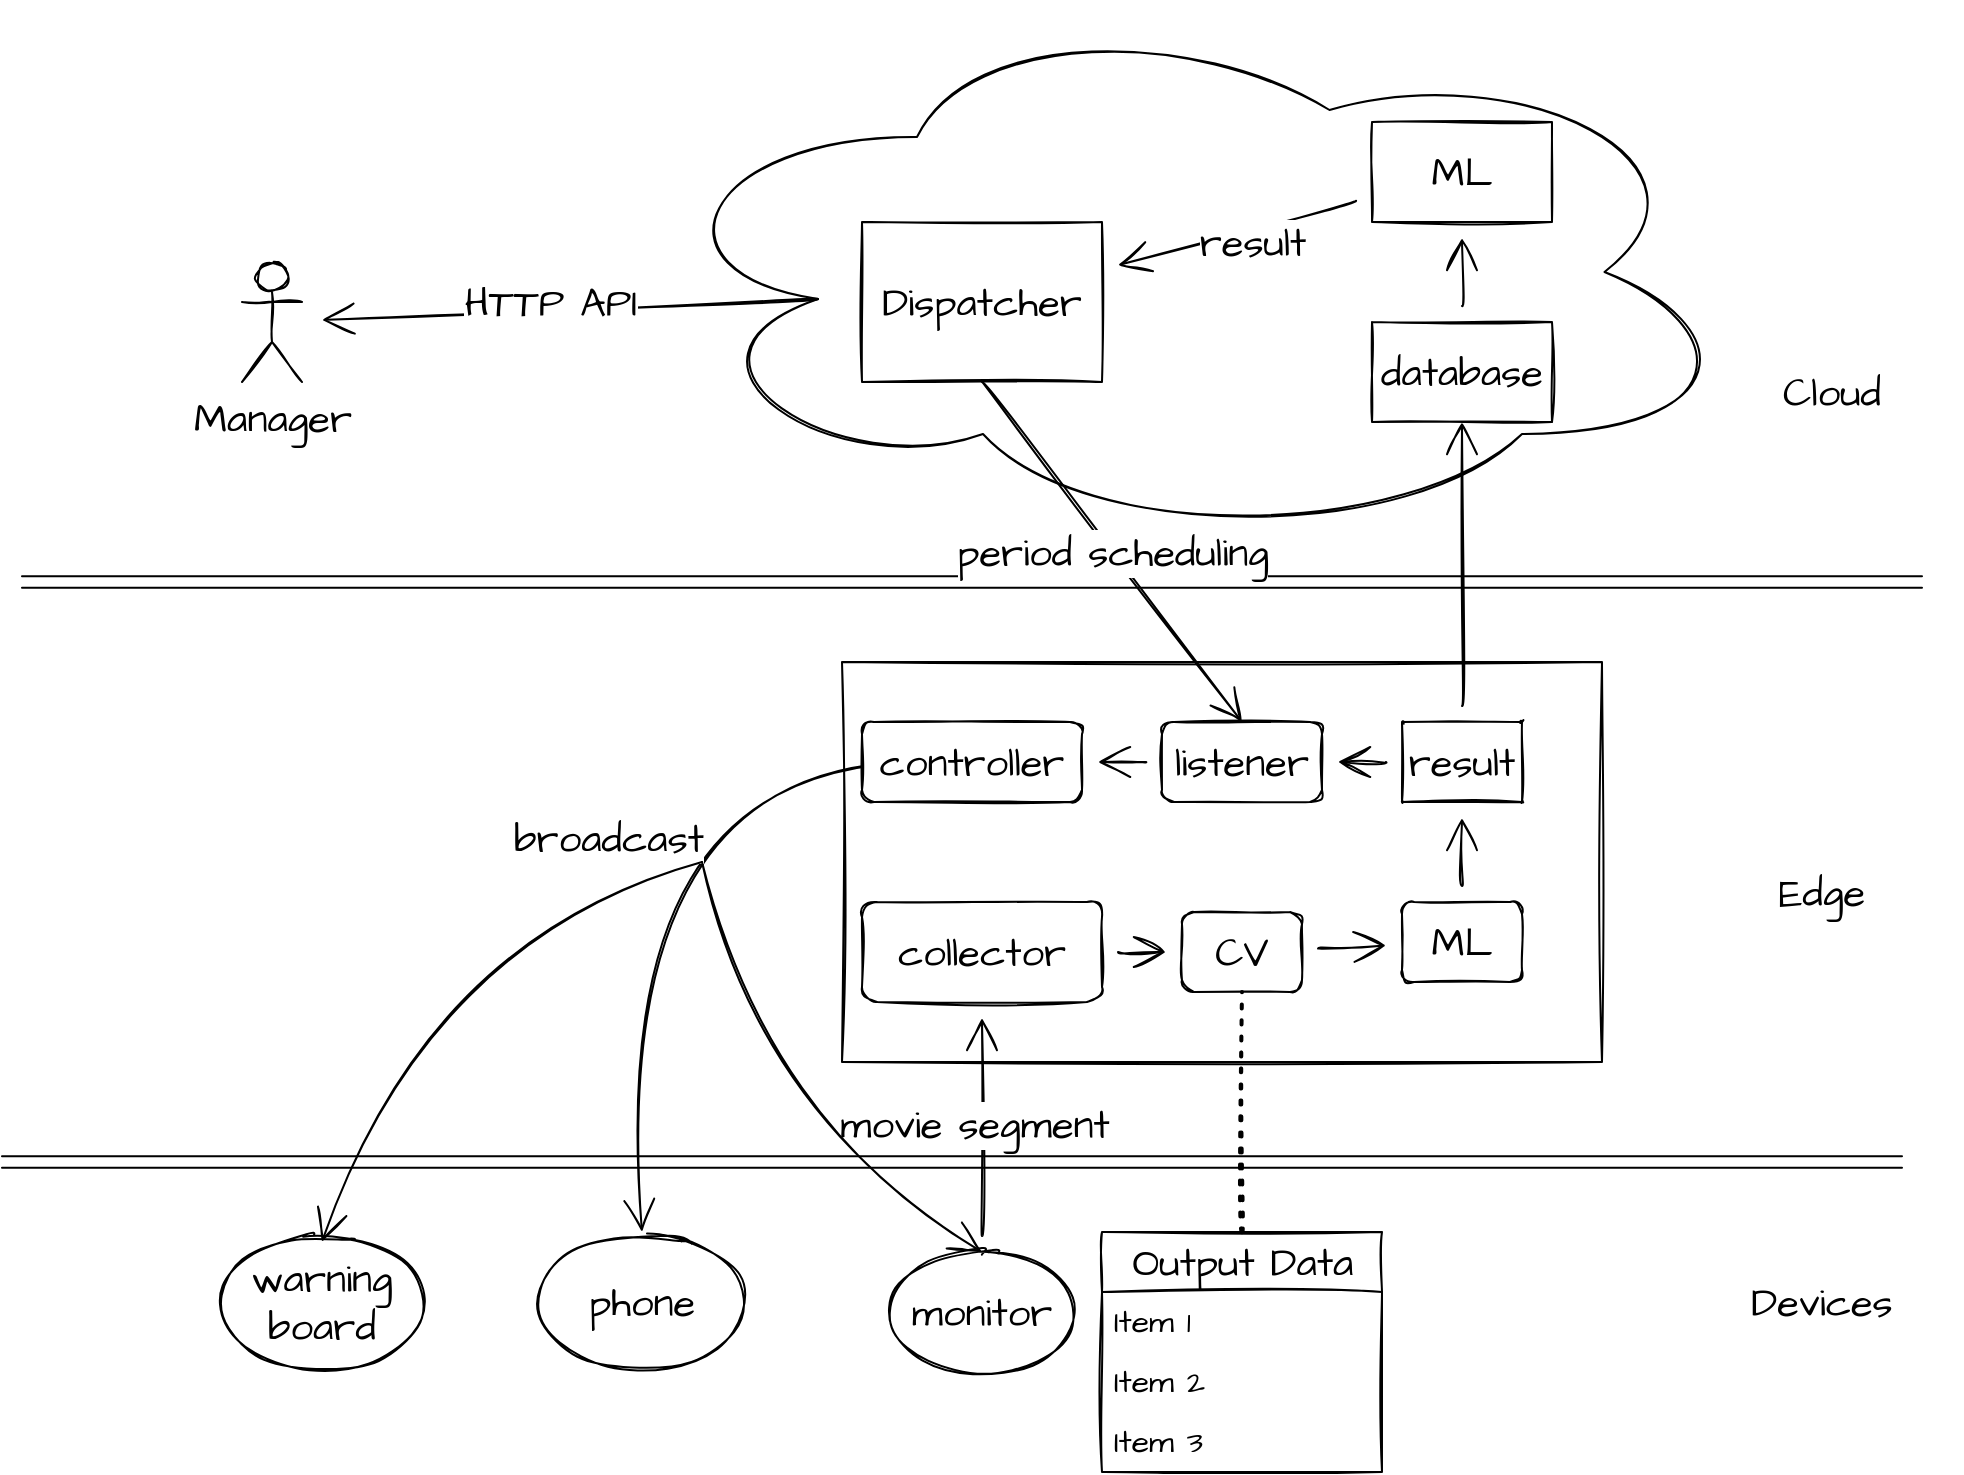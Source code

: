 <mxfile version="15.6.8" type="github"><diagram id="4Wp_V9x-LDcFy_ZphCWX" name="Page-1"><mxGraphModel dx="1159" dy="1493" grid="1" gridSize="10" guides="1" tooltips="1" connect="1" arrows="1" fold="1" page="0" pageScale="1" pageWidth="827" pageHeight="1169" math="0" shadow="0"><root><mxCell id="0"/><mxCell id="1" parent="0"/><mxCell id="lIsVyp_Cw8771Y1jStIc-36" value="" style="ellipse;shape=cloud;whiteSpace=wrap;html=1;sketch=1;hachureGap=4;pointerEvents=0;fontFamily=Architects Daughter;fontSource=https%3A%2F%2Ffonts.googleapis.com%2Fcss%3Ffamily%3DArchitects%2BDaughter;fontSize=20;" parent="1" vertex="1"><mxGeometry x="-250" y="-620" width="550" height="270" as="geometry"/></mxCell><mxCell id="lIsVyp_Cw8771Y1jStIc-1" value="" style="rounded=0;whiteSpace=wrap;html=1;sketch=1;hachureGap=4;pointerEvents=0;fontFamily=Architects Daughter;fontSource=https%3A%2F%2Ffonts.googleapis.com%2Fcss%3Ffamily%3DArchitects%2BDaughter;fontSize=20;" parent="1" vertex="1"><mxGeometry x="-150" y="-290" width="380" height="200" as="geometry"/></mxCell><mxCell id="lIsVyp_Cw8771Y1jStIc-58" value="" style="edgeStyle=none;curved=1;rounded=0;sketch=1;hachureGap=4;orthogonalLoop=1;jettySize=auto;html=1;fontFamily=Architects Daughter;fontSource=https%3A%2F%2Ffonts.googleapis.com%2Fcss%3Ffamily%3DArchitects%2BDaughter;fontSize=20;endArrow=open;startSize=14;endSize=14;sourcePerimeterSpacing=8;targetPerimeterSpacing=8;" parent="1" source="lIsVyp_Cw8771Y1jStIc-4" target="lIsVyp_Cw8771Y1jStIc-57" edge="1"><mxGeometry relative="1" as="geometry"/></mxCell><mxCell id="lIsVyp_Cw8771Y1jStIc-4" value="listener" style="rounded=1;whiteSpace=wrap;html=1;sketch=1;hachureGap=4;pointerEvents=0;fontFamily=Architects Daughter;fontSource=https%3A%2F%2Ffonts.googleapis.com%2Fcss%3Ffamily%3DArchitects%2BDaughter;fontSize=20;" parent="1" vertex="1"><mxGeometry x="10" y="-260" width="80" height="40" as="geometry"/></mxCell><mxCell id="lIsVyp_Cw8771Y1jStIc-7" value="" style="edgeStyle=none;curved=1;rounded=0;sketch=1;hachureGap=4;orthogonalLoop=1;jettySize=auto;html=1;fontFamily=Architects Daughter;fontSource=https%3A%2F%2Ffonts.googleapis.com%2Fcss%3Ffamily%3DArchitects%2BDaughter;fontSize=16;endArrow=open;startSize=14;endSize=14;sourcePerimeterSpacing=8;targetPerimeterSpacing=8;" parent="1" source="lIsVyp_Cw8771Y1jStIc-5" target="lIsVyp_Cw8771Y1jStIc-6" edge="1"><mxGeometry relative="1" as="geometry"/></mxCell><mxCell id="lIsVyp_Cw8771Y1jStIc-5" value="collector" style="rounded=1;whiteSpace=wrap;html=1;sketch=1;hachureGap=4;pointerEvents=0;fontFamily=Architects Daughter;fontSource=https%3A%2F%2Ffonts.googleapis.com%2Fcss%3Ffamily%3DArchitects%2BDaughter;fontSize=20;" parent="1" vertex="1"><mxGeometry x="-140" y="-170" width="120" height="50" as="geometry"/></mxCell><mxCell id="lIsVyp_Cw8771Y1jStIc-9" value="" style="edgeStyle=none;curved=1;rounded=0;sketch=1;hachureGap=4;orthogonalLoop=1;jettySize=auto;html=1;fontFamily=Architects Daughter;fontSource=https%3A%2F%2Ffonts.googleapis.com%2Fcss%3Ffamily%3DArchitects%2BDaughter;fontSize=16;endArrow=open;startSize=14;endSize=14;sourcePerimeterSpacing=8;targetPerimeterSpacing=8;" parent="1" source="lIsVyp_Cw8771Y1jStIc-6" target="lIsVyp_Cw8771Y1jStIc-8" edge="1"><mxGeometry relative="1" as="geometry"/></mxCell><mxCell id="lIsVyp_Cw8771Y1jStIc-6" value="CV" style="rounded=1;whiteSpace=wrap;html=1;sketch=1;hachureGap=4;pointerEvents=0;fontFamily=Architects Daughter;fontSource=https%3A%2F%2Ffonts.googleapis.com%2Fcss%3Ffamily%3DArchitects%2BDaughter;fontSize=20;" parent="1" vertex="1"><mxGeometry x="20" y="-165" width="60" height="40" as="geometry"/></mxCell><mxCell id="lIsVyp_Cw8771Y1jStIc-11" value="" style="edgeStyle=none;curved=1;rounded=0;sketch=1;hachureGap=4;orthogonalLoop=1;jettySize=auto;html=1;fontFamily=Architects Daughter;fontSource=https%3A%2F%2Ffonts.googleapis.com%2Fcss%3Ffamily%3DArchitects%2BDaughter;fontSize=16;endArrow=open;startSize=14;endSize=14;sourcePerimeterSpacing=8;targetPerimeterSpacing=8;" parent="1" source="lIsVyp_Cw8771Y1jStIc-8" target="lIsVyp_Cw8771Y1jStIc-10" edge="1"><mxGeometry relative="1" as="geometry"/></mxCell><mxCell id="lIsVyp_Cw8771Y1jStIc-8" value="ML" style="rounded=1;whiteSpace=wrap;html=1;sketch=1;hachureGap=4;pointerEvents=0;fontFamily=Architects Daughter;fontSource=https%3A%2F%2Ffonts.googleapis.com%2Fcss%3Ffamily%3DArchitects%2BDaughter;fontSize=20;" parent="1" vertex="1"><mxGeometry x="130" y="-170" width="60" height="40" as="geometry"/></mxCell><mxCell id="lIsVyp_Cw8771Y1jStIc-39" value="" style="edgeStyle=none;curved=1;rounded=0;sketch=1;hachureGap=4;orthogonalLoop=1;jettySize=auto;html=1;fontFamily=Architects Daughter;fontSource=https%3A%2F%2Ffonts.googleapis.com%2Fcss%3Ffamily%3DArchitects%2BDaughter;fontSize=20;endArrow=open;startSize=14;endSize=14;sourcePerimeterSpacing=8;targetPerimeterSpacing=8;entryX=0.5;entryY=1;entryDx=0;entryDy=0;" parent="1" source="lIsVyp_Cw8771Y1jStIc-10" target="lIsVyp_Cw8771Y1jStIc-37" edge="1"><mxGeometry relative="1" as="geometry"/></mxCell><mxCell id="lIsVyp_Cw8771Y1jStIc-59" value="" style="edgeStyle=none;curved=1;rounded=0;sketch=1;hachureGap=4;orthogonalLoop=1;jettySize=auto;html=1;fontFamily=Architects Daughter;fontSource=https%3A%2F%2Ffonts.googleapis.com%2Fcss%3Ffamily%3DArchitects%2BDaughter;fontSize=20;endArrow=open;startSize=14;endSize=14;sourcePerimeterSpacing=8;targetPerimeterSpacing=8;" parent="1" source="lIsVyp_Cw8771Y1jStIc-10" target="lIsVyp_Cw8771Y1jStIc-4" edge="1"><mxGeometry relative="1" as="geometry"/></mxCell><mxCell id="lIsVyp_Cw8771Y1jStIc-10" value="result" style="rounded=1;whiteSpace=wrap;html=1;sketch=1;hachureGap=4;pointerEvents=0;fontFamily=Architects Daughter;fontSource=https%3A%2F%2Ffonts.googleapis.com%2Fcss%3Ffamily%3DArchitects%2BDaughter;fontSize=20;arcSize=0;" parent="1" vertex="1"><mxGeometry x="130" y="-260" width="60" height="40" as="geometry"/></mxCell><mxCell id="lIsVyp_Cw8771Y1jStIc-14" value="" style="edgeStyle=none;curved=1;rounded=0;sketch=1;hachureGap=4;orthogonalLoop=1;jettySize=auto;html=1;fontFamily=Architects Daughter;fontSource=https%3A%2F%2Ffonts.googleapis.com%2Fcss%3Ffamily%3DArchitects%2BDaughter;fontSize=20;endArrow=open;startSize=14;endSize=14;sourcePerimeterSpacing=8;targetPerimeterSpacing=8;" parent="1" source="lIsVyp_Cw8771Y1jStIc-13" target="lIsVyp_Cw8771Y1jStIc-5" edge="1"><mxGeometry relative="1" as="geometry"/></mxCell><mxCell id="lIsVyp_Cw8771Y1jStIc-15" value="movie segment" style="edgeLabel;html=1;align=center;verticalAlign=middle;resizable=0;points=[];fontSize=20;fontFamily=Architects Daughter;" parent="lIsVyp_Cw8771Y1jStIc-14" vertex="1" connectable="0"><mxGeometry x="0.031" y="4" relative="1" as="geometry"><mxPoint as="offset"/></mxGeometry></mxCell><mxCell id="lIsVyp_Cw8771Y1jStIc-13" value="monitor" style="ellipse;whiteSpace=wrap;html=1;sketch=1;hachureGap=4;pointerEvents=0;fontFamily=Architects Daughter;fontSource=https%3A%2F%2Ffonts.googleapis.com%2Fcss%3Ffamily%3DArchitects%2BDaughter;fontSize=20;" parent="1" vertex="1"><mxGeometry x="-125" y="5" width="90" height="60" as="geometry"/></mxCell><mxCell id="lIsVyp_Cw8771Y1jStIc-17" value="phone" style="ellipse;whiteSpace=wrap;html=1;sketch=1;hachureGap=4;pointerEvents=0;fontFamily=Architects Daughter;fontSource=https://fonts.googleapis.com/css?family=Architects+Daughter;fontSize=20;" parent="1" vertex="1"><mxGeometry x="-300" y="-5" width="100" height="70" as="geometry"/></mxCell><mxCell id="lIsVyp_Cw8771Y1jStIc-19" value="broadcast" style="edgeStyle=none;orthogonalLoop=1;jettySize=auto;html=1;rounded=0;sketch=1;hachureGap=4;fontFamily=Architects Daughter;fontSource=https%3A%2F%2Ffonts.googleapis.com%2Fcss%3Ffamily%3DArchitects%2BDaughter;fontSize=20;endArrow=open;startSize=14;endSize=14;sourcePerimeterSpacing=8;targetPerimeterSpacing=8;curved=1;entryX=0.5;entryY=0;entryDx=0;entryDy=0;" parent="1" target="lIsVyp_Cw8771Y1jStIc-17" edge="1"><mxGeometry width="120" relative="1" as="geometry"><mxPoint x="-110" y="-240" as="sourcePoint"/><mxPoint x="-240" y="-30" as="targetPoint"/><Array as="points"><mxPoint x="-270" y="-240"/></Array></mxGeometry></mxCell><mxCell id="lIsVyp_Cw8771Y1jStIc-20" value="warning board" style="ellipse;whiteSpace=wrap;html=1;sketch=1;hachureGap=4;pointerEvents=0;fontFamily=Architects Daughter;fontSource=https://fonts.googleapis.com/css?family=Architects+Daughter;fontSize=20;" parent="1" vertex="1"><mxGeometry x="-460" y="-5" width="100" height="70" as="geometry"/></mxCell><mxCell id="lIsVyp_Cw8771Y1jStIc-21" value="" style="edgeStyle=none;orthogonalLoop=1;jettySize=auto;html=1;rounded=0;sketch=1;hachureGap=4;fontFamily=Architects Daughter;fontSource=https%3A%2F%2Ffonts.googleapis.com%2Fcss%3Ffamily%3DArchitects%2BDaughter;fontSize=20;endArrow=open;startSize=14;endSize=14;sourcePerimeterSpacing=8;targetPerimeterSpacing=8;curved=1;entryX=0.5;entryY=0.071;entryDx=0;entryDy=0;entryPerimeter=0;" parent="1" target="lIsVyp_Cw8771Y1jStIc-20" edge="1"><mxGeometry width="120" relative="1" as="geometry"><mxPoint x="-220" y="-190" as="sourcePoint"/><mxPoint x="-420" y="-10" as="targetPoint"/><Array as="points"><mxPoint x="-360" y="-150"/></Array></mxGeometry></mxCell><mxCell id="lIsVyp_Cw8771Y1jStIc-22" value="" style="shape=link;html=1;rounded=0;sketch=1;hachureGap=4;fontFamily=Architects Daughter;fontSource=https%3A%2F%2Ffonts.googleapis.com%2Fcss%3Ffamily%3DArchitects%2BDaughter;fontSize=20;endArrow=open;startSize=14;endSize=14;sourcePerimeterSpacing=8;targetPerimeterSpacing=8;curved=1;width=-5.714;" parent="1" edge="1"><mxGeometry width="100" relative="1" as="geometry"><mxPoint x="-570" y="-40" as="sourcePoint"/><mxPoint x="380" y="-40" as="targetPoint"/></mxGeometry></mxCell><mxCell id="lIsVyp_Cw8771Y1jStIc-24" value="Devices" style="text;strokeColor=none;fillColor=none;html=1;align=center;verticalAlign=middle;whiteSpace=wrap;rounded=0;sketch=1;hachureGap=4;pointerEvents=0;fontFamily=Architects Daughter;fontSource=https%3A%2F%2Ffonts.googleapis.com%2Fcss%3Ffamily%3DArchitects%2BDaughter;fontSize=20;" parent="1" vertex="1"><mxGeometry x="275" y="-35" width="130" height="130" as="geometry"/></mxCell><mxCell id="lIsVyp_Cw8771Y1jStIc-30" value="Edge" style="text;strokeColor=none;fillColor=none;html=1;align=center;verticalAlign=middle;whiteSpace=wrap;rounded=0;sketch=1;hachureGap=4;pointerEvents=0;fontFamily=Architects Daughter;fontSource=https://fonts.googleapis.com/css?family=Architects+Daughter;fontSize=20;" parent="1" vertex="1"><mxGeometry x="275" y="-240" width="130" height="130" as="geometry"/></mxCell><mxCell id="lIsVyp_Cw8771Y1jStIc-34" value="" style="shape=link;html=1;rounded=0;sketch=1;hachureGap=4;fontFamily=Architects Daughter;fontSource=https://fonts.googleapis.com/css?family=Architects+Daughter;fontSize=20;endArrow=open;startSize=14;endSize=14;sourcePerimeterSpacing=8;targetPerimeterSpacing=8;curved=1;width=-5.714;" parent="1" edge="1"><mxGeometry width="100" relative="1" as="geometry"><mxPoint x="-560" y="-330" as="sourcePoint"/><mxPoint x="390.0" y="-330" as="targetPoint"/></mxGeometry></mxCell><mxCell id="lIsVyp_Cw8771Y1jStIc-35" value="Cloud" style="text;strokeColor=none;fillColor=none;html=1;align=center;verticalAlign=middle;whiteSpace=wrap;rounded=0;sketch=1;hachureGap=4;pointerEvents=0;fontFamily=Architects Daughter;fontSource=https://fonts.googleapis.com/css?family=Architects+Daughter;fontSize=20;" parent="1" vertex="1"><mxGeometry x="280" y="-490" width="130" height="130" as="geometry"/></mxCell><mxCell id="lIsVyp_Cw8771Y1jStIc-42" value="" style="edgeStyle=none;curved=1;rounded=0;sketch=1;hachureGap=4;orthogonalLoop=1;jettySize=auto;html=1;fontFamily=Architects Daughter;fontSource=https%3A%2F%2Ffonts.googleapis.com%2Fcss%3Ffamily%3DArchitects%2BDaughter;fontSize=20;endArrow=open;startSize=14;endSize=14;sourcePerimeterSpacing=8;targetPerimeterSpacing=8;" parent="1" source="lIsVyp_Cw8771Y1jStIc-37" target="lIsVyp_Cw8771Y1jStIc-41" edge="1"><mxGeometry relative="1" as="geometry"/></mxCell><mxCell id="lIsVyp_Cw8771Y1jStIc-37" value="database" style="rounded=0;whiteSpace=wrap;html=1;sketch=1;hachureGap=4;pointerEvents=0;fontFamily=Architects Daughter;fontSource=https%3A%2F%2Ffonts.googleapis.com%2Fcss%3Ffamily%3DArchitects%2BDaughter;fontSize=20;" parent="1" vertex="1"><mxGeometry x="115" y="-460" width="90" height="50" as="geometry"/></mxCell><mxCell id="lIsVyp_Cw8771Y1jStIc-46" value="" style="edgeStyle=none;curved=1;rounded=0;sketch=1;hachureGap=4;orthogonalLoop=1;jettySize=auto;html=1;fontFamily=Architects Daughter;fontSource=https%3A%2F%2Ffonts.googleapis.com%2Fcss%3Ffamily%3DArchitects%2BDaughter;fontSize=20;endArrow=open;startSize=14;endSize=14;sourcePerimeterSpacing=8;targetPerimeterSpacing=8;" parent="1" source="lIsVyp_Cw8771Y1jStIc-41" target="lIsVyp_Cw8771Y1jStIc-43" edge="1"><mxGeometry relative="1" as="geometry"/></mxCell><mxCell id="lIsVyp_Cw8771Y1jStIc-47" value="result" style="edgeLabel;html=1;align=center;verticalAlign=middle;resizable=0;points=[];fontSize=20;fontFamily=Architects Daughter;" parent="lIsVyp_Cw8771Y1jStIc-46" vertex="1" connectable="0"><mxGeometry x="-0.09" y="6" relative="1" as="geometry"><mxPoint as="offset"/></mxGeometry></mxCell><mxCell id="lIsVyp_Cw8771Y1jStIc-41" value="ML" style="rounded=0;whiteSpace=wrap;html=1;sketch=1;hachureGap=4;pointerEvents=0;fontFamily=Architects Daughter;fontSource=https%3A%2F%2Ffonts.googleapis.com%2Fcss%3Ffamily%3DArchitects%2BDaughter;fontSize=20;" parent="1" vertex="1"><mxGeometry x="115" y="-560" width="90" height="50" as="geometry"/></mxCell><mxCell id="lIsVyp_Cw8771Y1jStIc-43" value="Dispatcher" style="rounded=0;whiteSpace=wrap;html=1;sketch=1;hachureGap=4;pointerEvents=0;fontFamily=Architects Daughter;fontSource=https://fonts.googleapis.com/css?family=Architects+Daughter;fontSize=20;" parent="1" vertex="1"><mxGeometry x="-140" y="-510" width="120" height="80" as="geometry"/></mxCell><mxCell id="lIsVyp_Cw8771Y1jStIc-45" value="Manager" style="shape=umlActor;verticalLabelPosition=bottom;verticalAlign=top;html=1;outlineConnect=0;sketch=1;hachureGap=4;pointerEvents=0;fontFamily=Architects Daughter;fontSource=https%3A%2F%2Ffonts.googleapis.com%2Fcss%3Ffamily%3DArchitects%2BDaughter;fontSize=20;" parent="1" vertex="1"><mxGeometry x="-450" y="-490" width="30" height="60" as="geometry"/></mxCell><mxCell id="lIsVyp_Cw8771Y1jStIc-49" value="period scheduling" style="edgeStyle=none;orthogonalLoop=1;jettySize=auto;html=1;rounded=0;sketch=1;hachureGap=4;fontFamily=Architects Daughter;fontSource=https%3A%2F%2Ffonts.googleapis.com%2Fcss%3Ffamily%3DArchitects%2BDaughter;fontSize=20;endArrow=open;startSize=14;endSize=14;sourcePerimeterSpacing=8;targetPerimeterSpacing=8;curved=1;exitX=0.5;exitY=1;exitDx=0;exitDy=0;entryX=0.5;entryY=0;entryDx=0;entryDy=0;" parent="1" source="lIsVyp_Cw8771Y1jStIc-43" target="lIsVyp_Cw8771Y1jStIc-4" edge="1"><mxGeometry width="120" relative="1" as="geometry"><mxPoint x="-170" y="-330" as="sourcePoint"/><mxPoint x="-50" y="-330" as="targetPoint"/><Array as="points"/></mxGeometry></mxCell><mxCell id="lIsVyp_Cw8771Y1jStIc-52" value="" style="edgeStyle=none;orthogonalLoop=1;jettySize=auto;html=1;rounded=0;sketch=1;hachureGap=4;fontFamily=Architects Daughter;fontSource=https%3A%2F%2Ffonts.googleapis.com%2Fcss%3Ffamily%3DArchitects%2BDaughter;fontSize=20;endArrow=open;startSize=14;endSize=14;sourcePerimeterSpacing=8;targetPerimeterSpacing=8;curved=1;exitX=0.16;exitY=0.55;exitDx=0;exitDy=0;exitPerimeter=0;" parent="1" source="lIsVyp_Cw8771Y1jStIc-36" edge="1"><mxGeometry width="120" relative="1" as="geometry"><mxPoint x="-290" y="-290" as="sourcePoint"/><mxPoint x="-410" y="-461" as="targetPoint"/><Array as="points"/></mxGeometry></mxCell><mxCell id="lIsVyp_Cw8771Y1jStIc-53" value="HTTP API" style="edgeLabel;html=1;align=center;verticalAlign=middle;resizable=0;points=[];fontSize=20;fontFamily=Architects Daughter;" parent="lIsVyp_Cw8771Y1jStIc-52" vertex="1" connectable="0"><mxGeometry x="0.079" y="-4" relative="1" as="geometry"><mxPoint as="offset"/></mxGeometry></mxCell><mxCell id="lIsVyp_Cw8771Y1jStIc-54" value="" style="edgeStyle=none;orthogonalLoop=1;jettySize=auto;html=1;rounded=0;sketch=1;hachureGap=4;fontFamily=Architects Daughter;fontSource=https%3A%2F%2Ffonts.googleapis.com%2Fcss%3Ffamily%3DArchitects%2BDaughter;fontSize=20;endArrow=open;startSize=14;endSize=14;sourcePerimeterSpacing=8;targetPerimeterSpacing=8;curved=1;entryX=0.5;entryY=0;entryDx=0;entryDy=0;" parent="1" target="lIsVyp_Cw8771Y1jStIc-13" edge="1"><mxGeometry width="120" relative="1" as="geometry"><mxPoint x="-220" y="-190" as="sourcePoint"/><mxPoint x="-150" y="-210" as="targetPoint"/><Array as="points"><mxPoint x="-190" y="-60"/></Array></mxGeometry></mxCell><mxCell id="lIsVyp_Cw8771Y1jStIc-57" value="controller" style="rounded=1;whiteSpace=wrap;html=1;sketch=1;hachureGap=4;pointerEvents=0;fontFamily=Architects Daughter;fontSource=https%3A%2F%2Ffonts.googleapis.com%2Fcss%3Ffamily%3DArchitects%2BDaughter;fontSize=20;" parent="1" vertex="1"><mxGeometry x="-140" y="-260" width="110" height="40" as="geometry"/></mxCell><mxCell id="lIsVyp_Cw8771Y1jStIc-60" value="Output Data" style="swimlane;fontStyle=0;childLayout=stackLayout;horizontal=1;startSize=30;horizontalStack=0;resizeParent=1;resizeParentMax=0;resizeLast=0;collapsible=1;marginBottom=0;sketch=1;hachureGap=4;pointerEvents=0;fontFamily=Architects Daughter;fontSource=https%3A%2F%2Ffonts.googleapis.com%2Fcss%3Ffamily%3DArchitects%2BDaughter;fontSize=20;html=1;" parent="1" vertex="1"><mxGeometry x="-20" y="-5" width="140" height="120" as="geometry"/></mxCell><mxCell id="lIsVyp_Cw8771Y1jStIc-61" value="Item 1" style="text;strokeColor=none;fillColor=none;align=left;verticalAlign=middle;spacingLeft=4;spacingRight=4;overflow=hidden;points=[[0,0.5],[1,0.5]];portConstraint=eastwest;rotatable=0;fontSize=16;sketch=1;hachureGap=4;pointerEvents=0;fontFamily=Architects Daughter;fontSource=https%3A%2F%2Ffonts.googleapis.com%2Fcss%3Ffamily%3DArchitects%2BDaughter;html=1;" parent="lIsVyp_Cw8771Y1jStIc-60" vertex="1"><mxGeometry y="30" width="140" height="30" as="geometry"/></mxCell><mxCell id="lIsVyp_Cw8771Y1jStIc-62" value="Item 2" style="text;strokeColor=none;fillColor=none;align=left;verticalAlign=middle;spacingLeft=4;spacingRight=4;overflow=hidden;points=[[0,0.5],[1,0.5]];portConstraint=eastwest;rotatable=0;fontSize=16;sketch=1;hachureGap=4;pointerEvents=0;fontFamily=Architects Daughter;fontSource=https%3A%2F%2Ffonts.googleapis.com%2Fcss%3Ffamily%3DArchitects%2BDaughter;html=1;" parent="lIsVyp_Cw8771Y1jStIc-60" vertex="1"><mxGeometry y="60" width="140" height="30" as="geometry"/></mxCell><mxCell id="lIsVyp_Cw8771Y1jStIc-63" value="Item 3" style="text;strokeColor=none;fillColor=none;align=left;verticalAlign=middle;spacingLeft=4;spacingRight=4;overflow=hidden;points=[[0,0.5],[1,0.5]];portConstraint=eastwest;rotatable=0;fontSize=16;sketch=1;hachureGap=4;pointerEvents=0;fontFamily=Architects Daughter;fontSource=https%3A%2F%2Ffonts.googleapis.com%2Fcss%3Ffamily%3DArchitects%2BDaughter;html=1;" parent="lIsVyp_Cw8771Y1jStIc-60" vertex="1"><mxGeometry y="90" width="140" height="30" as="geometry"/></mxCell><mxCell id="lIsVyp_Cw8771Y1jStIc-64" value="" style="endArrow=none;dashed=1;html=1;dashPattern=1 3;strokeWidth=2;rounded=0;sketch=1;hachureGap=4;fontFamily=Architects Daughter;fontSource=https%3A%2F%2Ffonts.googleapis.com%2Fcss%3Ffamily%3DArchitects%2BDaughter;fontSize=20;startSize=14;endSize=14;sourcePerimeterSpacing=8;targetPerimeterSpacing=8;curved=1;entryX=0.5;entryY=1;entryDx=0;entryDy=0;exitX=0.5;exitY=0;exitDx=0;exitDy=0;" parent="1" source="lIsVyp_Cw8771Y1jStIc-60" target="lIsVyp_Cw8771Y1jStIc-6" edge="1"><mxGeometry width="50" height="50" relative="1" as="geometry"><mxPoint x="30" y="-20" as="sourcePoint"/><mxPoint x="50" y="30" as="targetPoint"/></mxGeometry></mxCell></root></mxGraphModel></diagram></mxfile>